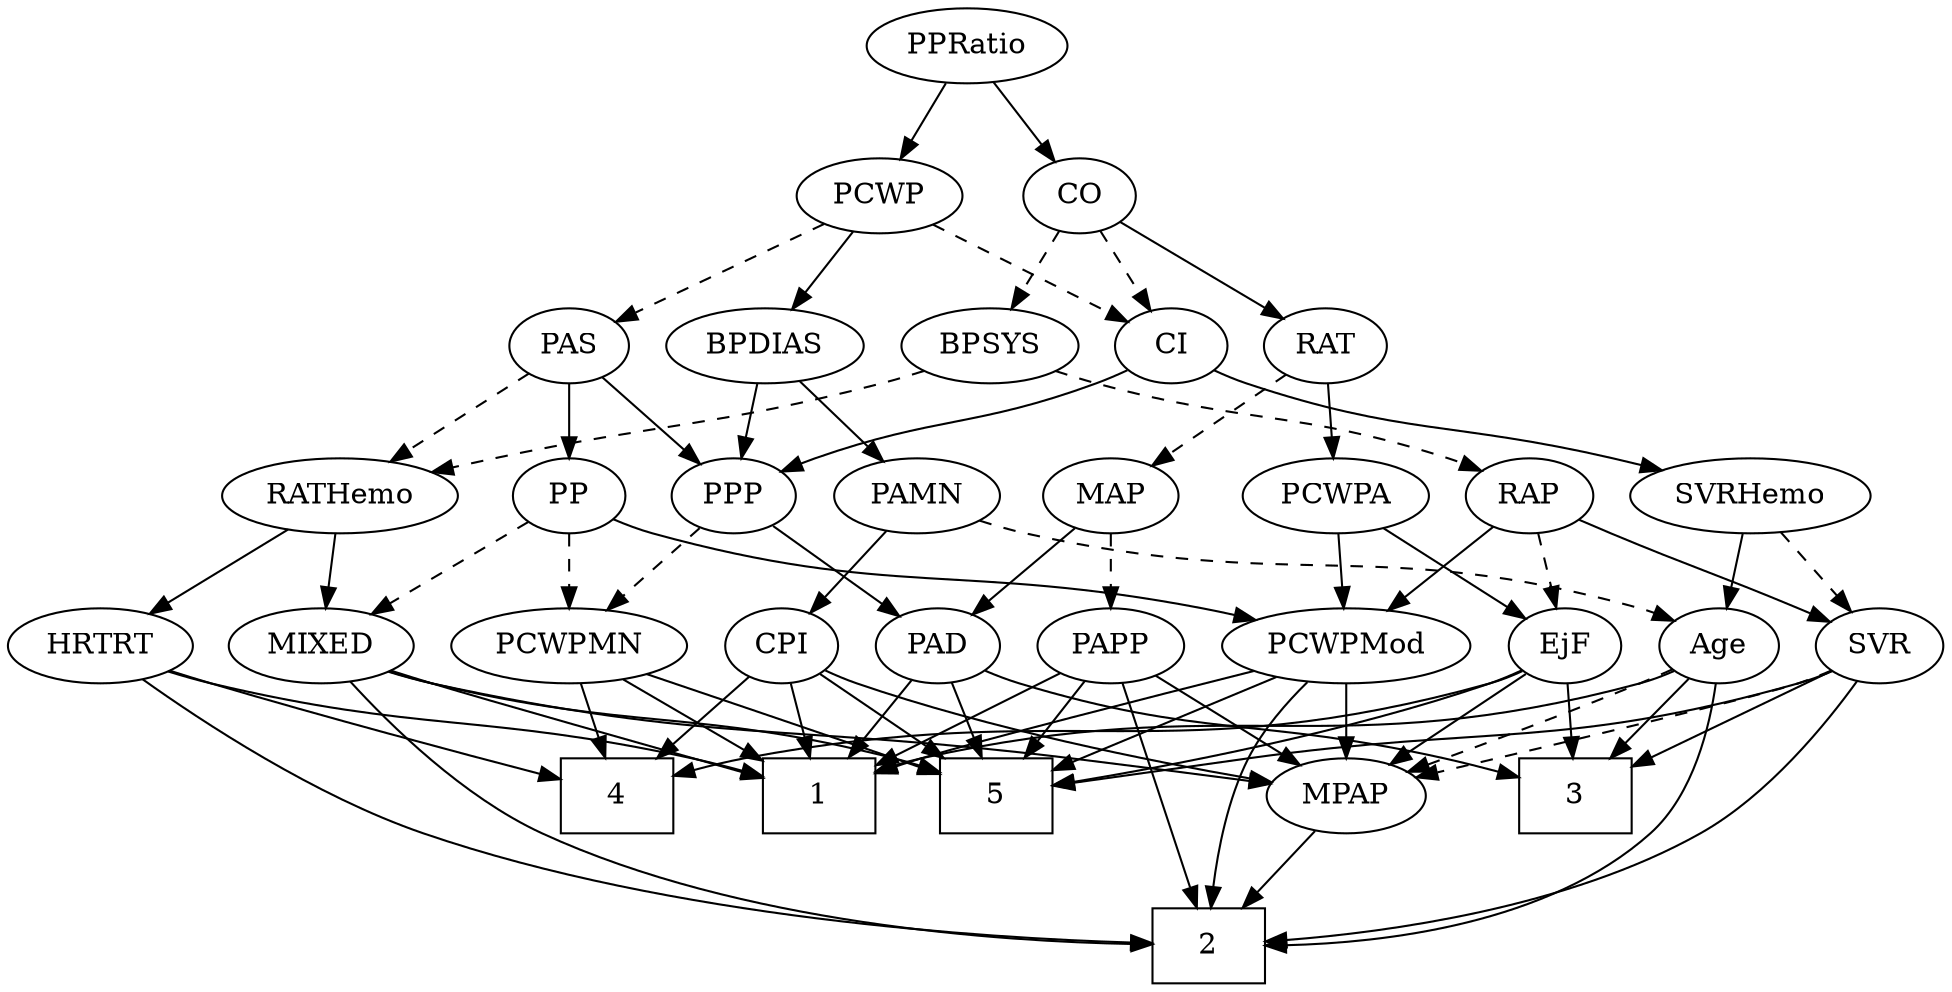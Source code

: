 strict digraph {
	graph [bb="0,0,864.59,468"];
	node [label="\N"];
	1	[height=0.5,
		pos="351.65,90",
		shape=box,
		width=0.75];
	2	[height=0.5,
		pos="531.65,18",
		shape=box,
		width=0.75];
	3	[height=0.5,
		pos="695.65,90",
		shape=box,
		width=0.75];
	4	[height=0.5,
		pos="259.65,90",
		shape=box,
		width=0.75];
	5	[height=0.5,
		pos="433.65,90",
		shape=box,
		width=0.75];
	Age	[height=0.5,
		pos="763.65,162",
		width=0.75];
	Age -> 1	[pos="e,379.04,102.37 743.16,149.9 738.2,147.61 732.84,145.46 727.65,144 585.65,103.95 541.25,141.83 397.65,108 394.68,107.3 391.64,106.46 \
388.6,105.54",
		style=solid];
	Age -> 2	[pos="e,558.65,18.616 762.2,144 759.58,123.93 752.22,90.87 731.65,72 686.56,30.635 612.92,20.853 568.69,18.937",
		style=solid];
	Age -> 3	[pos="e,712.36,108.2 749.56,146.5 740.85,137.54 729.47,125.81 719.4,115.45",
		style=solid];
	MPAP	[height=0.5,
		pos="594.65,90",
		width=0.97491];
	Age -> MPAP	[pos="e,622.11,101.37 742.43,150.71 737.59,148.44 732.46,146.09 727.65,144 695.47,130.01 658.34,115.33 631.5,104.98",
		style=dashed];
	EjF	[height=0.5,
		pos="691.65,162",
		width=0.75];
	EjF -> 3	[pos="e,694.67,108.1 692.64,143.7 693.08,135.98 693.61,126.71 694.1,118.11",
		style=solid];
	EjF -> 4	[pos="e,286.73,100.35 671.17,149.88 666.21,147.6 660.84,145.46 655.65,144 509.33,102.98 464.57,138.21 315.65,108 309.37,106.73 302.8,105.05 \
296.44,103.25",
		style=solid];
	EjF -> 5	[pos="e,460.82,95.609 671.01,150.36 666.06,148.06 660.73,145.79 655.65,144 592.31,121.75 515.57,105.74 470.92,97.453",
		style=solid];
	EjF -> MPAP	[pos="e,614.33,105.2 673.86,148.16 659.51,137.81 639.08,123.06 622.56,111.14",
		style=solid];
	RAP	[height=0.5,
		pos="677.65,234",
		width=0.77632];
	RAP -> EjF	[pos="e,688.19,180.28 681.04,216.05 682.58,208.35 684.44,199.03 686.17,190.36",
		style=dashed];
	SVR	[height=0.5,
		pos="836.65,162",
		width=0.77632];
	RAP -> SVR	[pos="e,814.39,173.36 699.9,222.64 704.75,220.42 709.86,218.11 714.65,216 752.18,199.43 762.11,196.57 799.65,180 801.44,179.21 803.28,\
178.39 805.14,177.55",
		style=solid];
	PCWPMod	[height=0.5,
		pos="594.65,162",
		width=1.4443];
	RAP -> PCWPMod	[pos="e,613.62,179.01 661.25,219.17 649.9,209.6 634.55,196.65 621.44,185.6",
		style=solid];
	MIXED	[height=0.5,
		pos="137.65,162",
		width=1.1193];
	MIXED -> 1	[pos="e,324.43,99.53 168.45,150.19 174.48,148.11 180.75,145.97 186.65,144 230.48,129.36 281.12,113.2 314.61,102.63",
		style=solid];
	MIXED -> 2	[pos="e,504.31,18.176 148.54,144.48 163.06,123.91 190.79,89.378 223.65,72 312.33,25.098 433.58,18.299 494.09,18.14",
		style=solid];
	MIXED -> 5	[pos="e,406.17,102.05 167.48,149.82 173.75,147.7 180.37,145.64 186.65,144 274.45,121.06 300.07,131.82 387.65,108 390.59,107.2 393.61,106.29 \
396.63,105.32",
		style=solid];
	MIXED -> MPAP	[pos="e,561.23,95.624 167.15,149.66 173.51,147.53 180.25,145.5 186.65,144 310.09,115.07 343.94,124.54 469.65,108 496.69,104.44 527.02,\
100.32 551.02,97.027",
		style=solid];
	MPAP -> 2	[pos="e,547.36,36.461 580.66,73.465 572.88,64.82 563.01,53.852 554.17,44.028",
		style=solid];
	BPSYS	[height=0.5,
		pos="430.65,306",
		width=1.0471];
	BPSYS -> RAP	[pos="e,656.05,245.86 459.29,293.97 465.3,291.85 471.65,289.74 477.65,288 548.9,267.34 570.32,275.62 640.65,252 642.56,251.36 644.5,250.65 \
646.45,249.9",
		style=dashed];
	RATHemo	[height=0.5,
		pos="144.65,234",
		width=1.3721];
	BPSYS -> RATHemo	[pos="e,183.06,245.4 402.03,293.91 396.01,291.79 389.66,289.7 383.65,288 307.65,266.51 286.54,270 209.65,252 204.25,250.74 198.62,249.36 \
193.03,247.95",
		style=dashed];
	PAD	[height=0.5,
		pos="414.65,162",
		width=0.79437];
	PAD -> 1	[pos="e,367.06,108.13 400.98,145.81 393.1,137.05 382.99,125.83 373.99,115.82",
		style=solid];
	PAD -> 3	[pos="e,668.54,99.684 436.21,150.04 441.19,147.81 446.53,145.64 451.65,144 532.24,118.15 556.44,128.12 638.65,108 645.25,106.38 652.23,\
104.47 658.95,102.53",
		style=solid];
	PAD -> 5	[pos="e,428.96,108.28 419.25,144.05 421.36,136.26 423.92,126.82 426.3,118.08",
		style=solid];
	CO	[height=0.5,
		pos="471.65,378",
		width=0.75];
	CO -> BPSYS	[pos="e,440.39,323.63 462.14,360.76 457.19,352.32 451.03,341.8 445.47,332.31",
		style=dashed];
	RAT	[height=0.5,
		pos="585.65,306",
		width=0.75827];
	CO -> RAT	[pos="e,566.21,318.93 490.99,365.13 509.25,353.91 536.84,336.97 557.53,324.26",
		style=solid];
	CI	[height=0.5,
		pos="513.65,306",
		width=0.75];
	CO -> CI	[pos="e,503.86,323.31 481.18,361.12 486.31,352.56 492.77,341.8 498.57,332.13",
		style=dashed];
	PAS	[height=0.5,
		pos="245.65,306",
		width=0.75];
	PAS -> RATHemo	[pos="e,166.78,250.34 227.59,292.49 213.09,282.44 192.41,268.11 175.33,256.27",
		style=dashed];
	PP	[height=0.5,
		pos="245.65,234",
		width=0.75];
	PAS -> PP	[pos="e,245.65,252.1 245.65,287.7 245.65,279.98 245.65,270.71 245.65,262.11",
		style=solid];
	PPP	[height=0.5,
		pos="322.65,234",
		width=0.75];
	PAS -> PPP	[pos="e,307.35,248.91 261.23,290.83 272.26,280.81 287.24,267.19 299.64,255.92",
		style=solid];
	PAMN	[height=0.5,
		pos="403.65,234",
		width=1.011];
	PAMN -> Age	[pos="e,743.14,174.02 431.34,222.29 438.22,219.94 445.64,217.66 452.65,216 572.61,187.65 609.38,214.74 727.65,180 729.59,179.43 731.55,\
178.77 733.51,178.04",
		style=dashed];
	CPI	[height=0.5,
		pos="340.65,162",
		width=0.75];
	PAMN -> CPI	[pos="e,354.02,177.86 389.35,217.12 380.9,207.73 370.07,195.7 360.77,185.36",
		style=solid];
	RATHemo -> MIXED	[pos="e,139.36,180.1 142.92,215.7 142.14,207.98 141.22,198.71 140.36,190.11",
		style=solid];
	HRTRT	[height=0.5,
		pos="39.646,162",
		width=1.1013];
	RATHemo -> HRTRT	[pos="e,60.954,177.21 121.86,217.81 106.45,207.54 85.954,193.87 69.278,182.75",
		style=solid];
	CPI -> 1	[pos="e,348.93,108.28 343.31,144.05 344.52,136.35 345.99,127.03 347.35,118.36",
		style=solid];
	CPI -> 4	[pos="e,279.34,108.02 324.64,147.17 313.98,137.95 299.68,125.6 287.21,114.82",
		style=solid];
	CPI -> 5	[pos="e,410.95,108.08 358.14,147.83 370.63,138.43 387.77,125.53 402.57,114.39",
		style=solid];
	CPI -> MPAP	[pos="e,561.91,96.806 361.28,150.38 366.24,148.08 371.56,145.8 376.65,144 436.1,122.98 507.54,107.35 552.03,98.7",
		style=solid];
	PCWPA	[height=0.5,
		pos="589.65,234",
		width=1.1555];
	RAT -> PCWPA	[pos="e,588.67,252.1 586.64,287.7 587.08,279.98 587.61,270.71 588.1,262.11",
		style=solid];
	MAP	[height=0.5,
		pos="492.65,234",
		width=0.84854];
	RAT -> MAP	[pos="e,510.69,248.58 568.15,291.83 554.3,281.41 534.73,266.68 518.99,254.83",
		style=dashed];
	SVR -> 2	[pos="e,558.72,20.284 826.68,145.14 813.13,124.94 786.97,90.452 755.65,72 696.39,37.092 615.58,25.166 568.97,21.098",
		style=solid];
	SVR -> 3	[pos="e,722.83,104.5 815.23,150.37 793.21,139.43 758.49,122.2 732.13,109.11",
		style=solid];
	SVR -> 5	[pos="e,461.07,94.99 815.53,150.04 810.44,147.75 804.93,145.56 799.65,144 692.41,112.33 661.31,124.04 550.65,108 524.05,104.14 494.05,\
99.786 471.09,96.447",
		style=solid];
	SVR -> MPAP	[pos="e,625.06,98.983 815,150.27 810.03,148.03 804.71,145.8 799.65,144 739.1,122.5 721.84,124.13 659.65,108 651.62,105.92 643.04,103.68 \
634.83,101.54",
		style=dashed];
	PCWPMod -> 1	[pos="e,378.74,101.5 555.62,150.04 548.32,148.02 540.75,145.93 533.65,144 473.31,127.61 457.26,126.86 397.65,108 394.56,107.02 391.38,\
105.96 388.2,104.86",
		style=solid];
	PCWPMod -> 2	[pos="e,532.86,36.189 577.66,144.83 568.33,135.02 557.33,121.77 550.65,108 541.19,88.511 536.42,64.372 534.02,46.152",
		style=solid];
	PCWPMod -> 5	[pos="e,460.84,102.83 563.6,147.5 536.96,135.92 498.51,119.2 470.34,106.95",
		style=solid];
	PCWPMod -> MPAP	[pos="e,594.65,108.1 594.65,143.7 594.65,135.98 594.65,126.71 594.65,118.11",
		style=solid];
	PCWPA -> EjF	[pos="e,673.27,175.61 610.78,218.5 626.48,207.72 648.02,192.94 664.92,181.34",
		style=solid];
	PCWPA -> PCWPMod	[pos="e,593.42,180.1 590.88,215.7 591.43,207.98 592.1,198.71 592.71,190.11",
		style=solid];
	PCWPMN	[height=0.5,
		pos="245.65,162",
		width=1.3902];
	PCWPMN -> 1	[pos="e,325.71,108.13 268.65,145.81 282.83,136.45 301.28,124.26 317.18,113.76",
		style=solid];
	PCWPMN -> 4	[pos="e,256.23,108.1 249.11,143.7 250.65,135.98 252.5,126.71 254.22,118.11",
		style=solid];
	PCWPMN -> 5	[pos="e,406.42,101.14 279.26,148.49 312.32,136.17 362.68,117.42 396.82,104.71",
		style=solid];
	SVRHemo	[height=0.5,
		pos="773.65,234",
		width=1.3902];
	SVRHemo -> Age	[pos="e,766.09,180.1 771.17,215.7 770.07,207.98 768.75,198.71 767.52,190.11",
		style=solid];
	SVRHemo -> SVR	[pos="e,822.98,178.19 788.26,216.76 796.52,207.59 806.98,195.96 816.06,185.88",
		style=dashed];
	BPDIAS	[height=0.5,
		pos="332.65,306",
		width=1.1735];
	BPDIAS -> PAMN	[pos="e,388.09,250.34 348.76,289.12 358.24,279.77 370.38,267.79 380.84,257.49",
		style=solid];
	BPDIAS -> PPP	[pos="e,325.09,252.1 330.17,287.7 329.07,279.98 327.75,270.71 326.52,262.11",
		style=solid];
	MAP -> PAD	[pos="e,430.52,177.25 476.48,218.5 465.43,208.58 450.6,195.26 438.23,184.16",
		style=solid];
	PAPP	[height=0.5,
		pos="492.65,162",
		width=0.88464];
	MAP -> PAPP	[pos="e,492.65,180.1 492.65,215.7 492.65,207.98 492.65,198.71 492.65,190.11",
		style=dashed];
	PP -> MIXED	[pos="e,159.59,177.22 226.83,220.81 210.66,210.32 187.03,195.01 168.15,182.77",
		style=dashed];
	PP -> PCWPMod	[pos="e,556.76,174.36 267,222.97 273.22,220.37 280.11,217.8 286.65,216 393.6,186.53 425.11,202.94 533.65,180 538,179.08 542.5,178.03 546.99,\
176.9",
		style=solid];
	PP -> PCWPMN	[pos="e,245.65,180.1 245.65,215.7 245.65,207.98 245.65,198.71 245.65,190.11",
		style=dashed];
	PPP -> PAD	[pos="e,397.11,176.35 339.95,219.83 353.74,209.34 373.26,194.49 388.89,182.6",
		style=solid];
	PPP -> PCWPMN	[pos="e,263.36,179.1 307.06,218.83 296.68,209.4 282.8,196.78 270.87,185.93",
		style=dashed];
	PPRatio	[height=0.5,
		pos="422.65,450",
		width=1.1013];
	PPRatio -> CO	[pos="e,460.79,394.51 434.26,432.41 440.41,423.62 448.08,412.66 454.87,402.96",
		style=solid];
	PCWP	[height=0.5,
		pos="382.65,378",
		width=0.97491];
	PPRatio -> PCWP	[pos="e,392.06,395.47 413.17,432.41 408.38,424.04 402.48,413.71 397.14,404.37",
		style=solid];
	PCWP -> PAS	[pos="e,266.45,317.63 358.47,364.65 335.31,352.81 300.31,334.93 275.44,322.22",
		style=dashed];
	PCWP -> BPDIAS	[pos="e,344.53,323.63 371.05,360.76 364.95,352.23 357.35,341.58 350.52,332.02",
		style=solid];
	PCWP -> CI	[pos="e,493.02,318.02 406.07,364.49 427.9,352.82 460.54,335.38 484.14,322.77",
		style=dashed];
	CI -> SVRHemo	[pos="e,736.29,246.16 534.25,294.29 539.21,291.99 544.54,289.74 549.65,288 620.7,263.82 641.88,270.4 714.65,252 718.49,251.03 722.46,249.98 \
726.44,248.9",
		style=solid];
	CI -> PPP	[pos="e,343.74,245.6 492.55,294.4 487.71,292.15 482.55,289.89 477.65,288 426.08,268.15 410.21,271.85 358.65,252 356.81,251.29 354.93,250.53 \
353.05,249.74",
		style=solid];
	PAPP -> 1	[pos="e,378.83,104.49 469.36,149.44 447.21,138.44 413.55,121.73 387.88,108.99",
		style=solid];
	PAPP -> 2	[pos="e,526.9,36.268 497.27,144.15 503.92,119.94 516.25,75.054 524.19,46.133",
		style=solid];
	PAPP -> 5	[pos="e,448.36,108.46 479.55,145.46 472.34,136.91 463.2,126.07 454.99,116.32",
		style=solid];
	PAPP -> MPAP	[pos="e,574.34,104.93 512.31,147.5 527.5,137.08 548.73,122.51 565.83,110.78",
		style=solid];
	HRTRT -> 1	[pos="e,324.49,99.977 69.21,149.88 75.564,147.74 82.283,145.65 88.646,144 179.05,120.62 204.8,129.6 295.65,108 301.87,106.52 308.43,104.74 \
314.77,102.89",
		style=solid];
	HRTRT -> 2	[pos="e,504.3,19.126 57.591,145.53 82.356,125.11 129.23,89.664 175.65,72 286.01,30 427.43,21.127 493.92,19.36",
		style=solid];
	HRTRT -> 4	[pos="e,232.61,99.076 69.914,150.32 76.098,148.19 82.572,145.99 88.646,144 134.74,128.87 188.2,112.48 222.9,102",
		style=solid];
}
